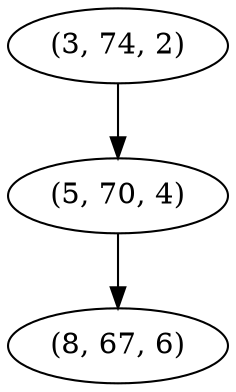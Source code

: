 digraph tree {
    "(3, 74, 2)";
    "(5, 70, 4)";
    "(8, 67, 6)";
    "(3, 74, 2)" -> "(5, 70, 4)";
    "(5, 70, 4)" -> "(8, 67, 6)";
}
